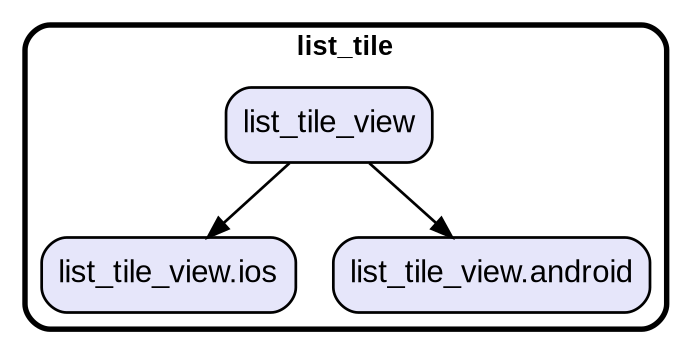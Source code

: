digraph "" {
  graph [style=rounded fontname="Arial Black" fontsize=13 penwidth=2.6];
  node [shape=rect style="filled,rounded" fontname=Arial fontsize=15 fillcolor=Lavender penwidth=1.3];
  edge [penwidth=1.3];
  "/list_tile_view.ios.dart" [label="list_tile_view.ios"];
  "/list_tile_view.android.dart" [label="list_tile_view.android"];
  "/list_tile_view.dart" [label="list_tile_view"];
  subgraph "cluster~" {
    label="list_tile";
    "/list_tile_view.ios.dart";
    "/list_tile_view.android.dart";
    "/list_tile_view.dart";
  }
  "/list_tile_view.dart" -> "/list_tile_view.android.dart";
  "/list_tile_view.dart" -> "/list_tile_view.ios.dart";
}
